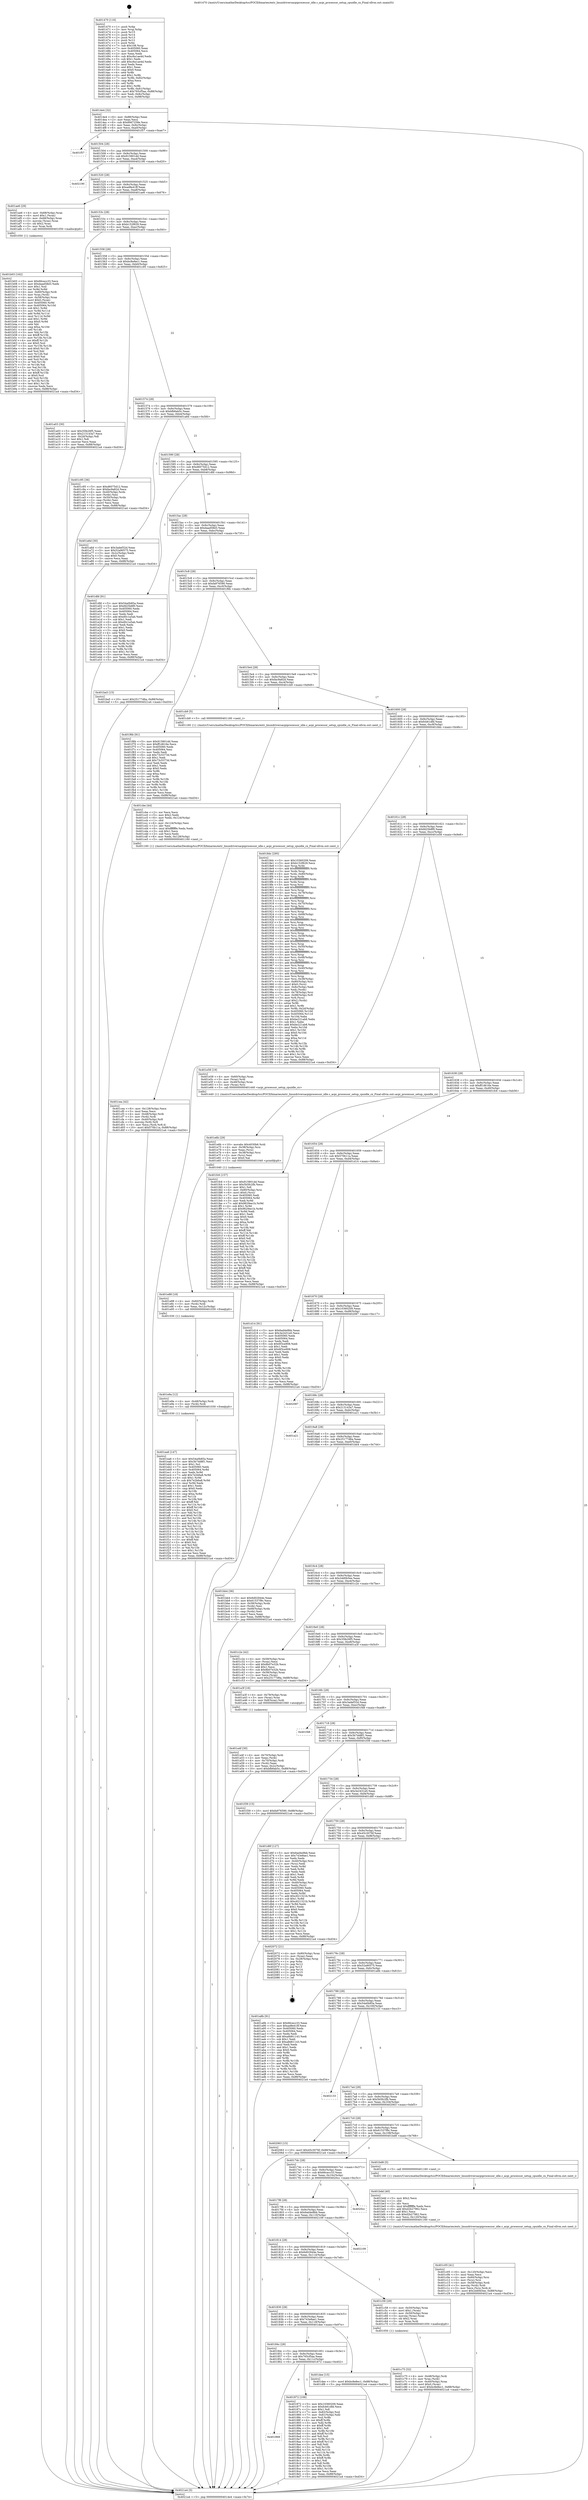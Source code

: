 digraph "0x401470" {
  label = "0x401470 (/mnt/c/Users/mathe/Desktop/tcc/POCII/binaries/extr_linuxdriversacpiprocessor_idle.c_acpi_processor_setup_cpuidle_cx_Final-ollvm.out::main(0))"
  labelloc = "t"
  node[shape=record]

  Entry [label="",width=0.3,height=0.3,shape=circle,fillcolor=black,style=filled]
  "0x4014e4" [label="{
     0x4014e4 [32]\l
     | [instrs]\l
     &nbsp;&nbsp;0x4014e4 \<+6\>: mov -0x88(%rbp),%eax\l
     &nbsp;&nbsp;0x4014ea \<+2\>: mov %eax,%ecx\l
     &nbsp;&nbsp;0x4014ec \<+6\>: sub $0x89d7258e,%ecx\l
     &nbsp;&nbsp;0x4014f2 \<+6\>: mov %eax,-0x9c(%rbp)\l
     &nbsp;&nbsp;0x4014f8 \<+6\>: mov %ecx,-0xa0(%rbp)\l
     &nbsp;&nbsp;0x4014fe \<+6\>: je 0000000000401f57 \<main+0xae7\>\l
  }"]
  "0x401f57" [label="{
     0x401f57\l
  }", style=dashed]
  "0x401504" [label="{
     0x401504 [28]\l
     | [instrs]\l
     &nbsp;&nbsp;0x401504 \<+5\>: jmp 0000000000401509 \<main+0x99\>\l
     &nbsp;&nbsp;0x401509 \<+6\>: mov -0x9c(%rbp),%eax\l
     &nbsp;&nbsp;0x40150f \<+5\>: sub $0x915801dd,%eax\l
     &nbsp;&nbsp;0x401514 \<+6\>: mov %eax,-0xa4(%rbp)\l
     &nbsp;&nbsp;0x40151a \<+6\>: je 0000000000402190 \<main+0xd20\>\l
  }"]
  Exit [label="",width=0.3,height=0.3,shape=circle,fillcolor=black,style=filled,peripheries=2]
  "0x402190" [label="{
     0x402190\l
  }", style=dashed]
  "0x401520" [label="{
     0x401520 [28]\l
     | [instrs]\l
     &nbsp;&nbsp;0x401520 \<+5\>: jmp 0000000000401525 \<main+0xb5\>\l
     &nbsp;&nbsp;0x401525 \<+6\>: mov -0x9c(%rbp),%eax\l
     &nbsp;&nbsp;0x40152b \<+5\>: sub $0xad8e41ff,%eax\l
     &nbsp;&nbsp;0x401530 \<+6\>: mov %eax,-0xa8(%rbp)\l
     &nbsp;&nbsp;0x401536 \<+6\>: je 0000000000401ae6 \<main+0x676\>\l
  }"]
  "0x401ea6" [label="{
     0x401ea6 [147]\l
     | [instrs]\l
     &nbsp;&nbsp;0x401ea6 \<+5\>: mov $0x54a0b85a,%eax\l
     &nbsp;&nbsp;0x401eab \<+5\>: mov $0x3b7dd8f1,%esi\l
     &nbsp;&nbsp;0x401eb0 \<+2\>: mov $0x1,%cl\l
     &nbsp;&nbsp;0x401eb2 \<+7\>: mov 0x405060,%edx\l
     &nbsp;&nbsp;0x401eb9 \<+8\>: mov 0x405064,%r8d\l
     &nbsp;&nbsp;0x401ec1 \<+3\>: mov %edx,%r9d\l
     &nbsp;&nbsp;0x401ec4 \<+7\>: add $0x7e2b6a8,%r9d\l
     &nbsp;&nbsp;0x401ecb \<+4\>: sub $0x1,%r9d\l
     &nbsp;&nbsp;0x401ecf \<+7\>: sub $0x7e2b6a8,%r9d\l
     &nbsp;&nbsp;0x401ed6 \<+4\>: imul %r9d,%edx\l
     &nbsp;&nbsp;0x401eda \<+3\>: and $0x1,%edx\l
     &nbsp;&nbsp;0x401edd \<+3\>: cmp $0x0,%edx\l
     &nbsp;&nbsp;0x401ee0 \<+4\>: sete %r10b\l
     &nbsp;&nbsp;0x401ee4 \<+4\>: cmp $0xa,%r8d\l
     &nbsp;&nbsp;0x401ee8 \<+4\>: setl %r11b\l
     &nbsp;&nbsp;0x401eec \<+3\>: mov %r10b,%bl\l
     &nbsp;&nbsp;0x401eef \<+3\>: xor $0xff,%bl\l
     &nbsp;&nbsp;0x401ef2 \<+3\>: mov %r11b,%r14b\l
     &nbsp;&nbsp;0x401ef5 \<+4\>: xor $0xff,%r14b\l
     &nbsp;&nbsp;0x401ef9 \<+3\>: xor $0x0,%cl\l
     &nbsp;&nbsp;0x401efc \<+3\>: mov %bl,%r15b\l
     &nbsp;&nbsp;0x401eff \<+4\>: and $0x0,%r15b\l
     &nbsp;&nbsp;0x401f03 \<+3\>: and %cl,%r10b\l
     &nbsp;&nbsp;0x401f06 \<+3\>: mov %r14b,%r12b\l
     &nbsp;&nbsp;0x401f09 \<+4\>: and $0x0,%r12b\l
     &nbsp;&nbsp;0x401f0d \<+3\>: and %cl,%r11b\l
     &nbsp;&nbsp;0x401f10 \<+3\>: or %r10b,%r15b\l
     &nbsp;&nbsp;0x401f13 \<+3\>: or %r11b,%r12b\l
     &nbsp;&nbsp;0x401f16 \<+3\>: xor %r12b,%r15b\l
     &nbsp;&nbsp;0x401f19 \<+3\>: or %r14b,%bl\l
     &nbsp;&nbsp;0x401f1c \<+3\>: xor $0xff,%bl\l
     &nbsp;&nbsp;0x401f1f \<+3\>: or $0x0,%cl\l
     &nbsp;&nbsp;0x401f22 \<+2\>: and %cl,%bl\l
     &nbsp;&nbsp;0x401f24 \<+3\>: or %bl,%r15b\l
     &nbsp;&nbsp;0x401f27 \<+4\>: test $0x1,%r15b\l
     &nbsp;&nbsp;0x401f2b \<+3\>: cmovne %esi,%eax\l
     &nbsp;&nbsp;0x401f2e \<+6\>: mov %eax,-0x88(%rbp)\l
     &nbsp;&nbsp;0x401f34 \<+5\>: jmp 00000000004021a4 \<main+0xd34\>\l
  }"]
  "0x401ae6" [label="{
     0x401ae6 [29]\l
     | [instrs]\l
     &nbsp;&nbsp;0x401ae6 \<+4\>: mov -0x68(%rbp),%rax\l
     &nbsp;&nbsp;0x401aea \<+6\>: movl $0x1,(%rax)\l
     &nbsp;&nbsp;0x401af0 \<+4\>: mov -0x68(%rbp),%rax\l
     &nbsp;&nbsp;0x401af4 \<+3\>: movslq (%rax),%rax\l
     &nbsp;&nbsp;0x401af7 \<+4\>: shl $0x2,%rax\l
     &nbsp;&nbsp;0x401afb \<+3\>: mov %rax,%rdi\l
     &nbsp;&nbsp;0x401afe \<+5\>: call 0000000000401050 \<malloc@plt\>\l
     | [calls]\l
     &nbsp;&nbsp;0x401050 \{1\} (unknown)\l
  }"]
  "0x40153c" [label="{
     0x40153c [28]\l
     | [instrs]\l
     &nbsp;&nbsp;0x40153c \<+5\>: jmp 0000000000401541 \<main+0xd1\>\l
     &nbsp;&nbsp;0x401541 \<+6\>: mov -0x9c(%rbp),%eax\l
     &nbsp;&nbsp;0x401547 \<+5\>: sub $0xb152f629,%eax\l
     &nbsp;&nbsp;0x40154c \<+6\>: mov %eax,-0xac(%rbp)\l
     &nbsp;&nbsp;0x401552 \<+6\>: je 0000000000401a03 \<main+0x593\>\l
  }"]
  "0x401e9a" [label="{
     0x401e9a [12]\l
     | [instrs]\l
     &nbsp;&nbsp;0x401e9a \<+4\>: mov -0x48(%rbp),%rdi\l
     &nbsp;&nbsp;0x401e9e \<+3\>: mov (%rdi),%rdi\l
     &nbsp;&nbsp;0x401ea1 \<+5\>: call 0000000000401030 \<free@plt\>\l
     | [calls]\l
     &nbsp;&nbsp;0x401030 \{1\} (unknown)\l
  }"]
  "0x401a03" [label="{
     0x401a03 [30]\l
     | [instrs]\l
     &nbsp;&nbsp;0x401a03 \<+5\>: mov $0x35fe26f5,%eax\l
     &nbsp;&nbsp;0x401a08 \<+5\>: mov $0x213143a7,%ecx\l
     &nbsp;&nbsp;0x401a0d \<+3\>: mov -0x2d(%rbp),%dl\l
     &nbsp;&nbsp;0x401a10 \<+3\>: test $0x1,%dl\l
     &nbsp;&nbsp;0x401a13 \<+3\>: cmovne %ecx,%eax\l
     &nbsp;&nbsp;0x401a16 \<+6\>: mov %eax,-0x88(%rbp)\l
     &nbsp;&nbsp;0x401a1c \<+5\>: jmp 00000000004021a4 \<main+0xd34\>\l
  }"]
  "0x401558" [label="{
     0x401558 [28]\l
     | [instrs]\l
     &nbsp;&nbsp;0x401558 \<+5\>: jmp 000000000040155d \<main+0xed\>\l
     &nbsp;&nbsp;0x40155d \<+6\>: mov -0x9c(%rbp),%eax\l
     &nbsp;&nbsp;0x401563 \<+5\>: sub $0xbc8e8ec1,%eax\l
     &nbsp;&nbsp;0x401568 \<+6\>: mov %eax,-0xb0(%rbp)\l
     &nbsp;&nbsp;0x40156e \<+6\>: je 0000000000401c95 \<main+0x825\>\l
  }"]
  "0x401e88" [label="{
     0x401e88 [18]\l
     | [instrs]\l
     &nbsp;&nbsp;0x401e88 \<+4\>: mov -0x60(%rbp),%rdi\l
     &nbsp;&nbsp;0x401e8c \<+3\>: mov (%rdi),%rdi\l
     &nbsp;&nbsp;0x401e8f \<+6\>: mov %eax,-0x12c(%rbp)\l
     &nbsp;&nbsp;0x401e95 \<+5\>: call 0000000000401030 \<free@plt\>\l
     | [calls]\l
     &nbsp;&nbsp;0x401030 \{1\} (unknown)\l
  }"]
  "0x401c95" [label="{
     0x401c95 [36]\l
     | [instrs]\l
     &nbsp;&nbsp;0x401c95 \<+5\>: mov $0xd6075d12,%eax\l
     &nbsp;&nbsp;0x401c9a \<+5\>: mov $0xfac9a82d,%ecx\l
     &nbsp;&nbsp;0x401c9f \<+4\>: mov -0x40(%rbp),%rdx\l
     &nbsp;&nbsp;0x401ca3 \<+2\>: mov (%rdx),%esi\l
     &nbsp;&nbsp;0x401ca5 \<+4\>: mov -0x50(%rbp),%rdx\l
     &nbsp;&nbsp;0x401ca9 \<+2\>: cmp (%rdx),%esi\l
     &nbsp;&nbsp;0x401cab \<+3\>: cmovl %ecx,%eax\l
     &nbsp;&nbsp;0x401cae \<+6\>: mov %eax,-0x88(%rbp)\l
     &nbsp;&nbsp;0x401cb4 \<+5\>: jmp 00000000004021a4 \<main+0xd34\>\l
  }"]
  "0x401574" [label="{
     0x401574 [28]\l
     | [instrs]\l
     &nbsp;&nbsp;0x401574 \<+5\>: jmp 0000000000401579 \<main+0x109\>\l
     &nbsp;&nbsp;0x401579 \<+6\>: mov -0x9c(%rbp),%eax\l
     &nbsp;&nbsp;0x40157f \<+5\>: sub $0xbfb6ab5c,%eax\l
     &nbsp;&nbsp;0x401584 \<+6\>: mov %eax,-0xb4(%rbp)\l
     &nbsp;&nbsp;0x40158a \<+6\>: je 0000000000401a6d \<main+0x5fd\>\l
  }"]
  "0x401e6b" [label="{
     0x401e6b [29]\l
     | [instrs]\l
     &nbsp;&nbsp;0x401e6b \<+10\>: movabs $0x4030b6,%rdi\l
     &nbsp;&nbsp;0x401e75 \<+4\>: mov -0x38(%rbp),%rsi\l
     &nbsp;&nbsp;0x401e79 \<+2\>: mov %eax,(%rsi)\l
     &nbsp;&nbsp;0x401e7b \<+4\>: mov -0x38(%rbp),%rsi\l
     &nbsp;&nbsp;0x401e7f \<+2\>: mov (%rsi),%esi\l
     &nbsp;&nbsp;0x401e81 \<+2\>: mov $0x0,%al\l
     &nbsp;&nbsp;0x401e83 \<+5\>: call 0000000000401040 \<printf@plt\>\l
     | [calls]\l
     &nbsp;&nbsp;0x401040 \{1\} (unknown)\l
  }"]
  "0x401a6d" [label="{
     0x401a6d [30]\l
     | [instrs]\l
     &nbsp;&nbsp;0x401a6d \<+5\>: mov $0x3adef32d,%eax\l
     &nbsp;&nbsp;0x401a72 \<+5\>: mov $0x52a90575,%ecx\l
     &nbsp;&nbsp;0x401a77 \<+3\>: mov -0x2c(%rbp),%edx\l
     &nbsp;&nbsp;0x401a7a \<+3\>: cmp $0x0,%edx\l
     &nbsp;&nbsp;0x401a7d \<+3\>: cmove %ecx,%eax\l
     &nbsp;&nbsp;0x401a80 \<+6\>: mov %eax,-0x88(%rbp)\l
     &nbsp;&nbsp;0x401a86 \<+5\>: jmp 00000000004021a4 \<main+0xd34\>\l
  }"]
  "0x401590" [label="{
     0x401590 [28]\l
     | [instrs]\l
     &nbsp;&nbsp;0x401590 \<+5\>: jmp 0000000000401595 \<main+0x125\>\l
     &nbsp;&nbsp;0x401595 \<+6\>: mov -0x9c(%rbp),%eax\l
     &nbsp;&nbsp;0x40159b \<+5\>: sub $0xd6075d12,%eax\l
     &nbsp;&nbsp;0x4015a0 \<+6\>: mov %eax,-0xb8(%rbp)\l
     &nbsp;&nbsp;0x4015a6 \<+6\>: je 0000000000401dfd \<main+0x98d\>\l
  }"]
  "0x401cea" [label="{
     0x401cea [42]\l
     | [instrs]\l
     &nbsp;&nbsp;0x401cea \<+6\>: mov -0x128(%rbp),%ecx\l
     &nbsp;&nbsp;0x401cf0 \<+3\>: imul %eax,%ecx\l
     &nbsp;&nbsp;0x401cf3 \<+4\>: mov -0x48(%rbp),%rdi\l
     &nbsp;&nbsp;0x401cf7 \<+3\>: mov (%rdi),%rdi\l
     &nbsp;&nbsp;0x401cfa \<+4\>: mov -0x40(%rbp),%r8\l
     &nbsp;&nbsp;0x401cfe \<+3\>: movslq (%r8),%r8\l
     &nbsp;&nbsp;0x401d01 \<+4\>: mov %ecx,(%rdi,%r8,4)\l
     &nbsp;&nbsp;0x401d05 \<+10\>: movl $0x570b11a,-0x88(%rbp)\l
     &nbsp;&nbsp;0x401d0f \<+5\>: jmp 00000000004021a4 \<main+0xd34\>\l
  }"]
  "0x401dfd" [label="{
     0x401dfd [91]\l
     | [instrs]\l
     &nbsp;&nbsp;0x401dfd \<+5\>: mov $0x54a0b85a,%eax\l
     &nbsp;&nbsp;0x401e02 \<+5\>: mov $0xfd25b8f0,%ecx\l
     &nbsp;&nbsp;0x401e07 \<+7\>: mov 0x405060,%edx\l
     &nbsp;&nbsp;0x401e0e \<+7\>: mov 0x405064,%esi\l
     &nbsp;&nbsp;0x401e15 \<+2\>: mov %edx,%edi\l
     &nbsp;&nbsp;0x401e17 \<+6\>: add $0xd0c1a5ab,%edi\l
     &nbsp;&nbsp;0x401e1d \<+3\>: sub $0x1,%edi\l
     &nbsp;&nbsp;0x401e20 \<+6\>: sub $0xd0c1a5ab,%edi\l
     &nbsp;&nbsp;0x401e26 \<+3\>: imul %edi,%edx\l
     &nbsp;&nbsp;0x401e29 \<+3\>: and $0x1,%edx\l
     &nbsp;&nbsp;0x401e2c \<+3\>: cmp $0x0,%edx\l
     &nbsp;&nbsp;0x401e2f \<+4\>: sete %r8b\l
     &nbsp;&nbsp;0x401e33 \<+3\>: cmp $0xa,%esi\l
     &nbsp;&nbsp;0x401e36 \<+4\>: setl %r9b\l
     &nbsp;&nbsp;0x401e3a \<+3\>: mov %r8b,%r10b\l
     &nbsp;&nbsp;0x401e3d \<+3\>: and %r9b,%r10b\l
     &nbsp;&nbsp;0x401e40 \<+3\>: xor %r9b,%r8b\l
     &nbsp;&nbsp;0x401e43 \<+3\>: or %r8b,%r10b\l
     &nbsp;&nbsp;0x401e46 \<+4\>: test $0x1,%r10b\l
     &nbsp;&nbsp;0x401e4a \<+3\>: cmovne %ecx,%eax\l
     &nbsp;&nbsp;0x401e4d \<+6\>: mov %eax,-0x88(%rbp)\l
     &nbsp;&nbsp;0x401e53 \<+5\>: jmp 00000000004021a4 \<main+0xd34\>\l
  }"]
  "0x4015ac" [label="{
     0x4015ac [28]\l
     | [instrs]\l
     &nbsp;&nbsp;0x4015ac \<+5\>: jmp 00000000004015b1 \<main+0x141\>\l
     &nbsp;&nbsp;0x4015b1 \<+6\>: mov -0x9c(%rbp),%eax\l
     &nbsp;&nbsp;0x4015b7 \<+5\>: sub $0xdaad58d3,%eax\l
     &nbsp;&nbsp;0x4015bc \<+6\>: mov %eax,-0xbc(%rbp)\l
     &nbsp;&nbsp;0x4015c2 \<+6\>: je 0000000000401ba5 \<main+0x735\>\l
  }"]
  "0x401cbe" [label="{
     0x401cbe [44]\l
     | [instrs]\l
     &nbsp;&nbsp;0x401cbe \<+2\>: xor %ecx,%ecx\l
     &nbsp;&nbsp;0x401cc0 \<+5\>: mov $0x2,%edx\l
     &nbsp;&nbsp;0x401cc5 \<+6\>: mov %edx,-0x124(%rbp)\l
     &nbsp;&nbsp;0x401ccb \<+1\>: cltd\l
     &nbsp;&nbsp;0x401ccc \<+6\>: mov -0x124(%rbp),%esi\l
     &nbsp;&nbsp;0x401cd2 \<+2\>: idiv %esi\l
     &nbsp;&nbsp;0x401cd4 \<+6\>: imul $0xfffffffe,%edx,%edx\l
     &nbsp;&nbsp;0x401cda \<+3\>: sub $0x1,%ecx\l
     &nbsp;&nbsp;0x401cdd \<+2\>: sub %ecx,%edx\l
     &nbsp;&nbsp;0x401cdf \<+6\>: mov %edx,-0x128(%rbp)\l
     &nbsp;&nbsp;0x401ce5 \<+5\>: call 0000000000401160 \<next_i\>\l
     | [calls]\l
     &nbsp;&nbsp;0x401160 \{1\} (/mnt/c/Users/mathe/Desktop/tcc/POCII/binaries/extr_linuxdriversacpiprocessor_idle.c_acpi_processor_setup_cpuidle_cx_Final-ollvm.out::next_i)\l
  }"]
  "0x401ba5" [label="{
     0x401ba5 [15]\l
     | [instrs]\l
     &nbsp;&nbsp;0x401ba5 \<+10\>: movl $0x25177d6a,-0x88(%rbp)\l
     &nbsp;&nbsp;0x401baf \<+5\>: jmp 00000000004021a4 \<main+0xd34\>\l
  }"]
  "0x4015c8" [label="{
     0x4015c8 [28]\l
     | [instrs]\l
     &nbsp;&nbsp;0x4015c8 \<+5\>: jmp 00000000004015cd \<main+0x15d\>\l
     &nbsp;&nbsp;0x4015cd \<+6\>: mov -0x9c(%rbp),%eax\l
     &nbsp;&nbsp;0x4015d3 \<+5\>: sub $0xfa976590,%eax\l
     &nbsp;&nbsp;0x4015d8 \<+6\>: mov %eax,-0xc0(%rbp)\l
     &nbsp;&nbsp;0x4015de \<+6\>: je 0000000000401f6b \<main+0xafb\>\l
  }"]
  "0x401c75" [label="{
     0x401c75 [32]\l
     | [instrs]\l
     &nbsp;&nbsp;0x401c75 \<+4\>: mov -0x48(%rbp),%rdi\l
     &nbsp;&nbsp;0x401c79 \<+3\>: mov %rax,(%rdi)\l
     &nbsp;&nbsp;0x401c7c \<+4\>: mov -0x40(%rbp),%rax\l
     &nbsp;&nbsp;0x401c80 \<+6\>: movl $0x0,(%rax)\l
     &nbsp;&nbsp;0x401c86 \<+10\>: movl $0xbc8e8ec1,-0x88(%rbp)\l
     &nbsp;&nbsp;0x401c90 \<+5\>: jmp 00000000004021a4 \<main+0xd34\>\l
  }"]
  "0x401f6b" [label="{
     0x401f6b [91]\l
     | [instrs]\l
     &nbsp;&nbsp;0x401f6b \<+5\>: mov $0x915801dd,%eax\l
     &nbsp;&nbsp;0x401f70 \<+5\>: mov $0xff1d616e,%ecx\l
     &nbsp;&nbsp;0x401f75 \<+7\>: mov 0x405060,%edx\l
     &nbsp;&nbsp;0x401f7c \<+7\>: mov 0x405064,%esi\l
     &nbsp;&nbsp;0x401f83 \<+2\>: mov %edx,%edi\l
     &nbsp;&nbsp;0x401f85 \<+6\>: sub $0x73c5373d,%edi\l
     &nbsp;&nbsp;0x401f8b \<+3\>: sub $0x1,%edi\l
     &nbsp;&nbsp;0x401f8e \<+6\>: add $0x73c5373d,%edi\l
     &nbsp;&nbsp;0x401f94 \<+3\>: imul %edi,%edx\l
     &nbsp;&nbsp;0x401f97 \<+3\>: and $0x1,%edx\l
     &nbsp;&nbsp;0x401f9a \<+3\>: cmp $0x0,%edx\l
     &nbsp;&nbsp;0x401f9d \<+4\>: sete %r8b\l
     &nbsp;&nbsp;0x401fa1 \<+3\>: cmp $0xa,%esi\l
     &nbsp;&nbsp;0x401fa4 \<+4\>: setl %r9b\l
     &nbsp;&nbsp;0x401fa8 \<+3\>: mov %r8b,%r10b\l
     &nbsp;&nbsp;0x401fab \<+3\>: and %r9b,%r10b\l
     &nbsp;&nbsp;0x401fae \<+3\>: xor %r9b,%r8b\l
     &nbsp;&nbsp;0x401fb1 \<+3\>: or %r8b,%r10b\l
     &nbsp;&nbsp;0x401fb4 \<+4\>: test $0x1,%r10b\l
     &nbsp;&nbsp;0x401fb8 \<+3\>: cmovne %ecx,%eax\l
     &nbsp;&nbsp;0x401fbb \<+6\>: mov %eax,-0x88(%rbp)\l
     &nbsp;&nbsp;0x401fc1 \<+5\>: jmp 00000000004021a4 \<main+0xd34\>\l
  }"]
  "0x4015e4" [label="{
     0x4015e4 [28]\l
     | [instrs]\l
     &nbsp;&nbsp;0x4015e4 \<+5\>: jmp 00000000004015e9 \<main+0x179\>\l
     &nbsp;&nbsp;0x4015e9 \<+6\>: mov -0x9c(%rbp),%eax\l
     &nbsp;&nbsp;0x4015ef \<+5\>: sub $0xfac9a82d,%eax\l
     &nbsp;&nbsp;0x4015f4 \<+6\>: mov %eax,-0xc4(%rbp)\l
     &nbsp;&nbsp;0x4015fa \<+6\>: je 0000000000401cb9 \<main+0x849\>\l
  }"]
  "0x401c05" [label="{
     0x401c05 [41]\l
     | [instrs]\l
     &nbsp;&nbsp;0x401c05 \<+6\>: mov -0x120(%rbp),%ecx\l
     &nbsp;&nbsp;0x401c0b \<+3\>: imul %eax,%ecx\l
     &nbsp;&nbsp;0x401c0e \<+4\>: mov -0x60(%rbp),%rsi\l
     &nbsp;&nbsp;0x401c12 \<+3\>: mov (%rsi),%rsi\l
     &nbsp;&nbsp;0x401c15 \<+4\>: mov -0x58(%rbp),%rdi\l
     &nbsp;&nbsp;0x401c19 \<+3\>: movslq (%rdi),%rdi\l
     &nbsp;&nbsp;0x401c1c \<+3\>: mov %ecx,(%rsi,%rdi,4)\l
     &nbsp;&nbsp;0x401c1f \<+10\>: movl $0x2dd0b5ee,-0x88(%rbp)\l
     &nbsp;&nbsp;0x401c29 \<+5\>: jmp 00000000004021a4 \<main+0xd34\>\l
  }"]
  "0x401cb9" [label="{
     0x401cb9 [5]\l
     | [instrs]\l
     &nbsp;&nbsp;0x401cb9 \<+5\>: call 0000000000401160 \<next_i\>\l
     | [calls]\l
     &nbsp;&nbsp;0x401160 \{1\} (/mnt/c/Users/mathe/Desktop/tcc/POCII/binaries/extr_linuxdriversacpiprocessor_idle.c_acpi_processor_setup_cpuidle_cx_Final-ollvm.out::next_i)\l
  }"]
  "0x401600" [label="{
     0x401600 [28]\l
     | [instrs]\l
     &nbsp;&nbsp;0x401600 \<+5\>: jmp 0000000000401605 \<main+0x195\>\l
     &nbsp;&nbsp;0x401605 \<+6\>: mov -0x9c(%rbp),%eax\l
     &nbsp;&nbsp;0x40160b \<+5\>: sub $0xfcb61dfd,%eax\l
     &nbsp;&nbsp;0x401610 \<+6\>: mov %eax,-0xc8(%rbp)\l
     &nbsp;&nbsp;0x401616 \<+6\>: je 00000000004018dc \<main+0x46c\>\l
  }"]
  "0x401bdd" [label="{
     0x401bdd [40]\l
     | [instrs]\l
     &nbsp;&nbsp;0x401bdd \<+5\>: mov $0x2,%ecx\l
     &nbsp;&nbsp;0x401be2 \<+1\>: cltd\l
     &nbsp;&nbsp;0x401be3 \<+2\>: idiv %ecx\l
     &nbsp;&nbsp;0x401be5 \<+6\>: imul $0xfffffffe,%edx,%ecx\l
     &nbsp;&nbsp;0x401beb \<+6\>: add $0xd2b27962,%ecx\l
     &nbsp;&nbsp;0x401bf1 \<+3\>: add $0x1,%ecx\l
     &nbsp;&nbsp;0x401bf4 \<+6\>: sub $0xd2b27962,%ecx\l
     &nbsp;&nbsp;0x401bfa \<+6\>: mov %ecx,-0x120(%rbp)\l
     &nbsp;&nbsp;0x401c00 \<+5\>: call 0000000000401160 \<next_i\>\l
     | [calls]\l
     &nbsp;&nbsp;0x401160 \{1\} (/mnt/c/Users/mathe/Desktop/tcc/POCII/binaries/extr_linuxdriversacpiprocessor_idle.c_acpi_processor_setup_cpuidle_cx_Final-ollvm.out::next_i)\l
  }"]
  "0x4018dc" [label="{
     0x4018dc [295]\l
     | [instrs]\l
     &nbsp;&nbsp;0x4018dc \<+5\>: mov $0x10360209,%eax\l
     &nbsp;&nbsp;0x4018e1 \<+5\>: mov $0xb152f629,%ecx\l
     &nbsp;&nbsp;0x4018e6 \<+3\>: mov %rsp,%rdx\l
     &nbsp;&nbsp;0x4018e9 \<+4\>: add $0xfffffffffffffff0,%rdx\l
     &nbsp;&nbsp;0x4018ed \<+3\>: mov %rdx,%rsp\l
     &nbsp;&nbsp;0x4018f0 \<+4\>: mov %rdx,-0x80(%rbp)\l
     &nbsp;&nbsp;0x4018f4 \<+3\>: mov %rsp,%rdx\l
     &nbsp;&nbsp;0x4018f7 \<+4\>: add $0xfffffffffffffff0,%rdx\l
     &nbsp;&nbsp;0x4018fb \<+3\>: mov %rdx,%rsp\l
     &nbsp;&nbsp;0x4018fe \<+3\>: mov %rsp,%rsi\l
     &nbsp;&nbsp;0x401901 \<+4\>: add $0xfffffffffffffff0,%rsi\l
     &nbsp;&nbsp;0x401905 \<+3\>: mov %rsi,%rsp\l
     &nbsp;&nbsp;0x401908 \<+4\>: mov %rsi,-0x78(%rbp)\l
     &nbsp;&nbsp;0x40190c \<+3\>: mov %rsp,%rsi\l
     &nbsp;&nbsp;0x40190f \<+4\>: add $0xfffffffffffffff0,%rsi\l
     &nbsp;&nbsp;0x401913 \<+3\>: mov %rsi,%rsp\l
     &nbsp;&nbsp;0x401916 \<+4\>: mov %rsi,-0x70(%rbp)\l
     &nbsp;&nbsp;0x40191a \<+3\>: mov %rsp,%rsi\l
     &nbsp;&nbsp;0x40191d \<+4\>: add $0xfffffffffffffff0,%rsi\l
     &nbsp;&nbsp;0x401921 \<+3\>: mov %rsi,%rsp\l
     &nbsp;&nbsp;0x401924 \<+4\>: mov %rsi,-0x68(%rbp)\l
     &nbsp;&nbsp;0x401928 \<+3\>: mov %rsp,%rsi\l
     &nbsp;&nbsp;0x40192b \<+4\>: add $0xfffffffffffffff0,%rsi\l
     &nbsp;&nbsp;0x40192f \<+3\>: mov %rsi,%rsp\l
     &nbsp;&nbsp;0x401932 \<+4\>: mov %rsi,-0x60(%rbp)\l
     &nbsp;&nbsp;0x401936 \<+3\>: mov %rsp,%rsi\l
     &nbsp;&nbsp;0x401939 \<+4\>: add $0xfffffffffffffff0,%rsi\l
     &nbsp;&nbsp;0x40193d \<+3\>: mov %rsi,%rsp\l
     &nbsp;&nbsp;0x401940 \<+4\>: mov %rsi,-0x58(%rbp)\l
     &nbsp;&nbsp;0x401944 \<+3\>: mov %rsp,%rsi\l
     &nbsp;&nbsp;0x401947 \<+4\>: add $0xfffffffffffffff0,%rsi\l
     &nbsp;&nbsp;0x40194b \<+3\>: mov %rsi,%rsp\l
     &nbsp;&nbsp;0x40194e \<+4\>: mov %rsi,-0x50(%rbp)\l
     &nbsp;&nbsp;0x401952 \<+3\>: mov %rsp,%rsi\l
     &nbsp;&nbsp;0x401955 \<+4\>: add $0xfffffffffffffff0,%rsi\l
     &nbsp;&nbsp;0x401959 \<+3\>: mov %rsi,%rsp\l
     &nbsp;&nbsp;0x40195c \<+4\>: mov %rsi,-0x48(%rbp)\l
     &nbsp;&nbsp;0x401960 \<+3\>: mov %rsp,%rsi\l
     &nbsp;&nbsp;0x401963 \<+4\>: add $0xfffffffffffffff0,%rsi\l
     &nbsp;&nbsp;0x401967 \<+3\>: mov %rsi,%rsp\l
     &nbsp;&nbsp;0x40196a \<+4\>: mov %rsi,-0x40(%rbp)\l
     &nbsp;&nbsp;0x40196e \<+3\>: mov %rsp,%rsi\l
     &nbsp;&nbsp;0x401971 \<+4\>: add $0xfffffffffffffff0,%rsi\l
     &nbsp;&nbsp;0x401975 \<+3\>: mov %rsi,%rsp\l
     &nbsp;&nbsp;0x401978 \<+4\>: mov %rsi,-0x38(%rbp)\l
     &nbsp;&nbsp;0x40197c \<+4\>: mov -0x80(%rbp),%rsi\l
     &nbsp;&nbsp;0x401980 \<+6\>: movl $0x0,(%rsi)\l
     &nbsp;&nbsp;0x401986 \<+6\>: mov -0x8c(%rbp),%edi\l
     &nbsp;&nbsp;0x40198c \<+2\>: mov %edi,(%rdx)\l
     &nbsp;&nbsp;0x40198e \<+4\>: mov -0x78(%rbp),%rsi\l
     &nbsp;&nbsp;0x401992 \<+7\>: mov -0x98(%rbp),%r8\l
     &nbsp;&nbsp;0x401999 \<+3\>: mov %r8,(%rsi)\l
     &nbsp;&nbsp;0x40199c \<+3\>: cmpl $0x2,(%rdx)\l
     &nbsp;&nbsp;0x40199f \<+4\>: setne %r9b\l
     &nbsp;&nbsp;0x4019a3 \<+4\>: and $0x1,%r9b\l
     &nbsp;&nbsp;0x4019a7 \<+4\>: mov %r9b,-0x2d(%rbp)\l
     &nbsp;&nbsp;0x4019ab \<+8\>: mov 0x405060,%r10d\l
     &nbsp;&nbsp;0x4019b3 \<+8\>: mov 0x405064,%r11d\l
     &nbsp;&nbsp;0x4019bb \<+3\>: mov %r10d,%ebx\l
     &nbsp;&nbsp;0x4019be \<+6\>: sub $0xbe221ab8,%ebx\l
     &nbsp;&nbsp;0x4019c4 \<+3\>: sub $0x1,%ebx\l
     &nbsp;&nbsp;0x4019c7 \<+6\>: add $0xbe221ab8,%ebx\l
     &nbsp;&nbsp;0x4019cd \<+4\>: imul %ebx,%r10d\l
     &nbsp;&nbsp;0x4019d1 \<+4\>: and $0x1,%r10d\l
     &nbsp;&nbsp;0x4019d5 \<+4\>: cmp $0x0,%r10d\l
     &nbsp;&nbsp;0x4019d9 \<+4\>: sete %r9b\l
     &nbsp;&nbsp;0x4019dd \<+4\>: cmp $0xa,%r11d\l
     &nbsp;&nbsp;0x4019e1 \<+4\>: setl %r14b\l
     &nbsp;&nbsp;0x4019e5 \<+3\>: mov %r9b,%r15b\l
     &nbsp;&nbsp;0x4019e8 \<+3\>: and %r14b,%r15b\l
     &nbsp;&nbsp;0x4019eb \<+3\>: xor %r14b,%r9b\l
     &nbsp;&nbsp;0x4019ee \<+3\>: or %r9b,%r15b\l
     &nbsp;&nbsp;0x4019f1 \<+4\>: test $0x1,%r15b\l
     &nbsp;&nbsp;0x4019f5 \<+3\>: cmovne %ecx,%eax\l
     &nbsp;&nbsp;0x4019f8 \<+6\>: mov %eax,-0x88(%rbp)\l
     &nbsp;&nbsp;0x4019fe \<+5\>: jmp 00000000004021a4 \<main+0xd34\>\l
  }"]
  "0x40161c" [label="{
     0x40161c [28]\l
     | [instrs]\l
     &nbsp;&nbsp;0x40161c \<+5\>: jmp 0000000000401621 \<main+0x1b1\>\l
     &nbsp;&nbsp;0x401621 \<+6\>: mov -0x9c(%rbp),%eax\l
     &nbsp;&nbsp;0x401627 \<+5\>: sub $0xfd25b8f0,%eax\l
     &nbsp;&nbsp;0x40162c \<+6\>: mov %eax,-0xcc(%rbp)\l
     &nbsp;&nbsp;0x401632 \<+6\>: je 0000000000401e58 \<main+0x9e8\>\l
  }"]
  "0x401b03" [label="{
     0x401b03 [162]\l
     | [instrs]\l
     &nbsp;&nbsp;0x401b03 \<+5\>: mov $0x66cecc33,%ecx\l
     &nbsp;&nbsp;0x401b08 \<+5\>: mov $0xdaad58d3,%edx\l
     &nbsp;&nbsp;0x401b0d \<+3\>: mov $0x1,%sil\l
     &nbsp;&nbsp;0x401b10 \<+3\>: xor %r8d,%r8d\l
     &nbsp;&nbsp;0x401b13 \<+4\>: mov -0x60(%rbp),%rdi\l
     &nbsp;&nbsp;0x401b17 \<+3\>: mov %rax,(%rdi)\l
     &nbsp;&nbsp;0x401b1a \<+4\>: mov -0x58(%rbp),%rax\l
     &nbsp;&nbsp;0x401b1e \<+6\>: movl $0x0,(%rax)\l
     &nbsp;&nbsp;0x401b24 \<+8\>: mov 0x405060,%r9d\l
     &nbsp;&nbsp;0x401b2c \<+8\>: mov 0x405064,%r10d\l
     &nbsp;&nbsp;0x401b34 \<+4\>: sub $0x1,%r8d\l
     &nbsp;&nbsp;0x401b38 \<+3\>: mov %r9d,%r11d\l
     &nbsp;&nbsp;0x401b3b \<+3\>: add %r8d,%r11d\l
     &nbsp;&nbsp;0x401b3e \<+4\>: imul %r11d,%r9d\l
     &nbsp;&nbsp;0x401b42 \<+4\>: and $0x1,%r9d\l
     &nbsp;&nbsp;0x401b46 \<+4\>: cmp $0x0,%r9d\l
     &nbsp;&nbsp;0x401b4a \<+3\>: sete %bl\l
     &nbsp;&nbsp;0x401b4d \<+4\>: cmp $0xa,%r10d\l
     &nbsp;&nbsp;0x401b51 \<+4\>: setl %r14b\l
     &nbsp;&nbsp;0x401b55 \<+3\>: mov %bl,%r15b\l
     &nbsp;&nbsp;0x401b58 \<+4\>: xor $0xff,%r15b\l
     &nbsp;&nbsp;0x401b5c \<+3\>: mov %r14b,%r12b\l
     &nbsp;&nbsp;0x401b5f \<+4\>: xor $0xff,%r12b\l
     &nbsp;&nbsp;0x401b63 \<+4\>: xor $0x0,%sil\l
     &nbsp;&nbsp;0x401b67 \<+3\>: mov %r15b,%r13b\l
     &nbsp;&nbsp;0x401b6a \<+4\>: and $0x0,%r13b\l
     &nbsp;&nbsp;0x401b6e \<+3\>: and %sil,%bl\l
     &nbsp;&nbsp;0x401b71 \<+3\>: mov %r12b,%al\l
     &nbsp;&nbsp;0x401b74 \<+2\>: and $0x0,%al\l
     &nbsp;&nbsp;0x401b76 \<+3\>: and %sil,%r14b\l
     &nbsp;&nbsp;0x401b79 \<+3\>: or %bl,%r13b\l
     &nbsp;&nbsp;0x401b7c \<+3\>: or %r14b,%al\l
     &nbsp;&nbsp;0x401b7f \<+3\>: xor %al,%r13b\l
     &nbsp;&nbsp;0x401b82 \<+3\>: or %r12b,%r15b\l
     &nbsp;&nbsp;0x401b85 \<+4\>: xor $0xff,%r15b\l
     &nbsp;&nbsp;0x401b89 \<+4\>: or $0x0,%sil\l
     &nbsp;&nbsp;0x401b8d \<+3\>: and %sil,%r15b\l
     &nbsp;&nbsp;0x401b90 \<+3\>: or %r15b,%r13b\l
     &nbsp;&nbsp;0x401b93 \<+4\>: test $0x1,%r13b\l
     &nbsp;&nbsp;0x401b97 \<+3\>: cmovne %edx,%ecx\l
     &nbsp;&nbsp;0x401b9a \<+6\>: mov %ecx,-0x88(%rbp)\l
     &nbsp;&nbsp;0x401ba0 \<+5\>: jmp 00000000004021a4 \<main+0xd34\>\l
  }"]
  "0x401e58" [label="{
     0x401e58 [19]\l
     | [instrs]\l
     &nbsp;&nbsp;0x401e58 \<+4\>: mov -0x60(%rbp),%rax\l
     &nbsp;&nbsp;0x401e5c \<+3\>: mov (%rax),%rdi\l
     &nbsp;&nbsp;0x401e5f \<+4\>: mov -0x48(%rbp),%rax\l
     &nbsp;&nbsp;0x401e63 \<+3\>: mov (%rax),%rsi\l
     &nbsp;&nbsp;0x401e66 \<+5\>: call 0000000000401440 \<acpi_processor_setup_cpuidle_cx\>\l
     | [calls]\l
     &nbsp;&nbsp;0x401440 \{1\} (/mnt/c/Users/mathe/Desktop/tcc/POCII/binaries/extr_linuxdriversacpiprocessor_idle.c_acpi_processor_setup_cpuidle_cx_Final-ollvm.out::acpi_processor_setup_cpuidle_cx)\l
  }"]
  "0x401638" [label="{
     0x401638 [28]\l
     | [instrs]\l
     &nbsp;&nbsp;0x401638 \<+5\>: jmp 000000000040163d \<main+0x1cd\>\l
     &nbsp;&nbsp;0x40163d \<+6\>: mov -0x9c(%rbp),%eax\l
     &nbsp;&nbsp;0x401643 \<+5\>: sub $0xff1d616e,%eax\l
     &nbsp;&nbsp;0x401648 \<+6\>: mov %eax,-0xd0(%rbp)\l
     &nbsp;&nbsp;0x40164e \<+6\>: je 0000000000401fc6 \<main+0xb56\>\l
  }"]
  "0x401a4f" [label="{
     0x401a4f [30]\l
     | [instrs]\l
     &nbsp;&nbsp;0x401a4f \<+4\>: mov -0x70(%rbp),%rdi\l
     &nbsp;&nbsp;0x401a53 \<+2\>: mov %eax,(%rdi)\l
     &nbsp;&nbsp;0x401a55 \<+4\>: mov -0x70(%rbp),%rdi\l
     &nbsp;&nbsp;0x401a59 \<+2\>: mov (%rdi),%eax\l
     &nbsp;&nbsp;0x401a5b \<+3\>: mov %eax,-0x2c(%rbp)\l
     &nbsp;&nbsp;0x401a5e \<+10\>: movl $0xbfb6ab5c,-0x88(%rbp)\l
     &nbsp;&nbsp;0x401a68 \<+5\>: jmp 00000000004021a4 \<main+0xd34\>\l
  }"]
  "0x401fc6" [label="{
     0x401fc6 [157]\l
     | [instrs]\l
     &nbsp;&nbsp;0x401fc6 \<+5\>: mov $0x915801dd,%eax\l
     &nbsp;&nbsp;0x401fcb \<+5\>: mov $0x5b5fc2fb,%ecx\l
     &nbsp;&nbsp;0x401fd0 \<+2\>: mov $0x1,%dl\l
     &nbsp;&nbsp;0x401fd2 \<+4\>: mov -0x80(%rbp),%rsi\l
     &nbsp;&nbsp;0x401fd6 \<+6\>: movl $0x0,(%rsi)\l
     &nbsp;&nbsp;0x401fdc \<+7\>: mov 0x405060,%edi\l
     &nbsp;&nbsp;0x401fe3 \<+8\>: mov 0x405064,%r8d\l
     &nbsp;&nbsp;0x401feb \<+3\>: mov %edi,%r9d\l
     &nbsp;&nbsp;0x401fee \<+7\>: add $0x9629ee1b,%r9d\l
     &nbsp;&nbsp;0x401ff5 \<+4\>: sub $0x1,%r9d\l
     &nbsp;&nbsp;0x401ff9 \<+7\>: sub $0x9629ee1b,%r9d\l
     &nbsp;&nbsp;0x402000 \<+4\>: imul %r9d,%edi\l
     &nbsp;&nbsp;0x402004 \<+3\>: and $0x1,%edi\l
     &nbsp;&nbsp;0x402007 \<+3\>: cmp $0x0,%edi\l
     &nbsp;&nbsp;0x40200a \<+4\>: sete %r10b\l
     &nbsp;&nbsp;0x40200e \<+4\>: cmp $0xa,%r8d\l
     &nbsp;&nbsp;0x402012 \<+4\>: setl %r11b\l
     &nbsp;&nbsp;0x402016 \<+3\>: mov %r10b,%bl\l
     &nbsp;&nbsp;0x402019 \<+3\>: xor $0xff,%bl\l
     &nbsp;&nbsp;0x40201c \<+3\>: mov %r11b,%r14b\l
     &nbsp;&nbsp;0x40201f \<+4\>: xor $0xff,%r14b\l
     &nbsp;&nbsp;0x402023 \<+3\>: xor $0x0,%dl\l
     &nbsp;&nbsp;0x402026 \<+3\>: mov %bl,%r15b\l
     &nbsp;&nbsp;0x402029 \<+4\>: and $0x0,%r15b\l
     &nbsp;&nbsp;0x40202d \<+3\>: and %dl,%r10b\l
     &nbsp;&nbsp;0x402030 \<+3\>: mov %r14b,%r12b\l
     &nbsp;&nbsp;0x402033 \<+4\>: and $0x0,%r12b\l
     &nbsp;&nbsp;0x402037 \<+3\>: and %dl,%r11b\l
     &nbsp;&nbsp;0x40203a \<+3\>: or %r10b,%r15b\l
     &nbsp;&nbsp;0x40203d \<+3\>: or %r11b,%r12b\l
     &nbsp;&nbsp;0x402040 \<+3\>: xor %r12b,%r15b\l
     &nbsp;&nbsp;0x402043 \<+3\>: or %r14b,%bl\l
     &nbsp;&nbsp;0x402046 \<+3\>: xor $0xff,%bl\l
     &nbsp;&nbsp;0x402049 \<+3\>: or $0x0,%dl\l
     &nbsp;&nbsp;0x40204c \<+2\>: and %dl,%bl\l
     &nbsp;&nbsp;0x40204e \<+3\>: or %bl,%r15b\l
     &nbsp;&nbsp;0x402051 \<+4\>: test $0x1,%r15b\l
     &nbsp;&nbsp;0x402055 \<+3\>: cmovne %ecx,%eax\l
     &nbsp;&nbsp;0x402058 \<+6\>: mov %eax,-0x88(%rbp)\l
     &nbsp;&nbsp;0x40205e \<+5\>: jmp 00000000004021a4 \<main+0xd34\>\l
  }"]
  "0x401654" [label="{
     0x401654 [28]\l
     | [instrs]\l
     &nbsp;&nbsp;0x401654 \<+5\>: jmp 0000000000401659 \<main+0x1e9\>\l
     &nbsp;&nbsp;0x401659 \<+6\>: mov -0x9c(%rbp),%eax\l
     &nbsp;&nbsp;0x40165f \<+5\>: sub $0x570b11a,%eax\l
     &nbsp;&nbsp;0x401664 \<+6\>: mov %eax,-0xd4(%rbp)\l
     &nbsp;&nbsp;0x40166a \<+6\>: je 0000000000401d14 \<main+0x8a4\>\l
  }"]
  "0x401470" [label="{
     0x401470 [116]\l
     | [instrs]\l
     &nbsp;&nbsp;0x401470 \<+1\>: push %rbp\l
     &nbsp;&nbsp;0x401471 \<+3\>: mov %rsp,%rbp\l
     &nbsp;&nbsp;0x401474 \<+2\>: push %r15\l
     &nbsp;&nbsp;0x401476 \<+2\>: push %r14\l
     &nbsp;&nbsp;0x401478 \<+2\>: push %r13\l
     &nbsp;&nbsp;0x40147a \<+2\>: push %r12\l
     &nbsp;&nbsp;0x40147c \<+1\>: push %rbx\l
     &nbsp;&nbsp;0x40147d \<+7\>: sub $0x108,%rsp\l
     &nbsp;&nbsp;0x401484 \<+7\>: mov 0x405060,%eax\l
     &nbsp;&nbsp;0x40148b \<+7\>: mov 0x405064,%ecx\l
     &nbsp;&nbsp;0x401492 \<+2\>: mov %eax,%edx\l
     &nbsp;&nbsp;0x401494 \<+6\>: sub $0xc6a1ae4d,%edx\l
     &nbsp;&nbsp;0x40149a \<+3\>: sub $0x1,%edx\l
     &nbsp;&nbsp;0x40149d \<+6\>: add $0xc6a1ae4d,%edx\l
     &nbsp;&nbsp;0x4014a3 \<+3\>: imul %edx,%eax\l
     &nbsp;&nbsp;0x4014a6 \<+3\>: and $0x1,%eax\l
     &nbsp;&nbsp;0x4014a9 \<+3\>: cmp $0x0,%eax\l
     &nbsp;&nbsp;0x4014ac \<+4\>: sete %r8b\l
     &nbsp;&nbsp;0x4014b0 \<+4\>: and $0x1,%r8b\l
     &nbsp;&nbsp;0x4014b4 \<+7\>: mov %r8b,-0x82(%rbp)\l
     &nbsp;&nbsp;0x4014bb \<+3\>: cmp $0xa,%ecx\l
     &nbsp;&nbsp;0x4014be \<+4\>: setl %r8b\l
     &nbsp;&nbsp;0x4014c2 \<+4\>: and $0x1,%r8b\l
     &nbsp;&nbsp;0x4014c6 \<+7\>: mov %r8b,-0x81(%rbp)\l
     &nbsp;&nbsp;0x4014cd \<+10\>: movl $0x765cf5aa,-0x88(%rbp)\l
     &nbsp;&nbsp;0x4014d7 \<+6\>: mov %edi,-0x8c(%rbp)\l
     &nbsp;&nbsp;0x4014dd \<+7\>: mov %rsi,-0x98(%rbp)\l
  }"]
  "0x401d14" [label="{
     0x401d14 [91]\l
     | [instrs]\l
     &nbsp;&nbsp;0x401d14 \<+5\>: mov $0x6ad4e9bb,%eax\l
     &nbsp;&nbsp;0x401d19 \<+5\>: mov $0x3e2431e0,%ecx\l
     &nbsp;&nbsp;0x401d1e \<+7\>: mov 0x405060,%edx\l
     &nbsp;&nbsp;0x401d25 \<+7\>: mov 0x405064,%esi\l
     &nbsp;&nbsp;0x401d2c \<+2\>: mov %edx,%edi\l
     &nbsp;&nbsp;0x401d2e \<+6\>: sub $0x6f3ce908,%edi\l
     &nbsp;&nbsp;0x401d34 \<+3\>: sub $0x1,%edi\l
     &nbsp;&nbsp;0x401d37 \<+6\>: add $0x6f3ce908,%edi\l
     &nbsp;&nbsp;0x401d3d \<+3\>: imul %edi,%edx\l
     &nbsp;&nbsp;0x401d40 \<+3\>: and $0x1,%edx\l
     &nbsp;&nbsp;0x401d43 \<+3\>: cmp $0x0,%edx\l
     &nbsp;&nbsp;0x401d46 \<+4\>: sete %r8b\l
     &nbsp;&nbsp;0x401d4a \<+3\>: cmp $0xa,%esi\l
     &nbsp;&nbsp;0x401d4d \<+4\>: setl %r9b\l
     &nbsp;&nbsp;0x401d51 \<+3\>: mov %r8b,%r10b\l
     &nbsp;&nbsp;0x401d54 \<+3\>: and %r9b,%r10b\l
     &nbsp;&nbsp;0x401d57 \<+3\>: xor %r9b,%r8b\l
     &nbsp;&nbsp;0x401d5a \<+3\>: or %r8b,%r10b\l
     &nbsp;&nbsp;0x401d5d \<+4\>: test $0x1,%r10b\l
     &nbsp;&nbsp;0x401d61 \<+3\>: cmovne %ecx,%eax\l
     &nbsp;&nbsp;0x401d64 \<+6\>: mov %eax,-0x88(%rbp)\l
     &nbsp;&nbsp;0x401d6a \<+5\>: jmp 00000000004021a4 \<main+0xd34\>\l
  }"]
  "0x401670" [label="{
     0x401670 [28]\l
     | [instrs]\l
     &nbsp;&nbsp;0x401670 \<+5\>: jmp 0000000000401675 \<main+0x205\>\l
     &nbsp;&nbsp;0x401675 \<+6\>: mov -0x9c(%rbp),%eax\l
     &nbsp;&nbsp;0x40167b \<+5\>: sub $0x10360209,%eax\l
     &nbsp;&nbsp;0x401680 \<+6\>: mov %eax,-0xd8(%rbp)\l
     &nbsp;&nbsp;0x401686 \<+6\>: je 0000000000402087 \<main+0xc17\>\l
  }"]
  "0x4021a4" [label="{
     0x4021a4 [5]\l
     | [instrs]\l
     &nbsp;&nbsp;0x4021a4 \<+5\>: jmp 00000000004014e4 \<main+0x74\>\l
  }"]
  "0x402087" [label="{
     0x402087\l
  }", style=dashed]
  "0x40168c" [label="{
     0x40168c [28]\l
     | [instrs]\l
     &nbsp;&nbsp;0x40168c \<+5\>: jmp 0000000000401691 \<main+0x221\>\l
     &nbsp;&nbsp;0x401691 \<+6\>: mov -0x9c(%rbp),%eax\l
     &nbsp;&nbsp;0x401697 \<+5\>: sub $0x213143a7,%eax\l
     &nbsp;&nbsp;0x40169c \<+6\>: mov %eax,-0xdc(%rbp)\l
     &nbsp;&nbsp;0x4016a2 \<+6\>: je 0000000000401a21 \<main+0x5b1\>\l
  }"]
  "0x401868" [label="{
     0x401868\l
  }", style=dashed]
  "0x401a21" [label="{
     0x401a21\l
  }", style=dashed]
  "0x4016a8" [label="{
     0x4016a8 [28]\l
     | [instrs]\l
     &nbsp;&nbsp;0x4016a8 \<+5\>: jmp 00000000004016ad \<main+0x23d\>\l
     &nbsp;&nbsp;0x4016ad \<+6\>: mov -0x9c(%rbp),%eax\l
     &nbsp;&nbsp;0x4016b3 \<+5\>: sub $0x25177d6a,%eax\l
     &nbsp;&nbsp;0x4016b8 \<+6\>: mov %eax,-0xe0(%rbp)\l
     &nbsp;&nbsp;0x4016be \<+6\>: je 0000000000401bb4 \<main+0x744\>\l
  }"]
  "0x401872" [label="{
     0x401872 [106]\l
     | [instrs]\l
     &nbsp;&nbsp;0x401872 \<+5\>: mov $0x10360209,%eax\l
     &nbsp;&nbsp;0x401877 \<+5\>: mov $0xfcb61dfd,%ecx\l
     &nbsp;&nbsp;0x40187c \<+2\>: mov $0x1,%dl\l
     &nbsp;&nbsp;0x40187e \<+7\>: mov -0x82(%rbp),%sil\l
     &nbsp;&nbsp;0x401885 \<+7\>: mov -0x81(%rbp),%dil\l
     &nbsp;&nbsp;0x40188c \<+3\>: mov %sil,%r8b\l
     &nbsp;&nbsp;0x40188f \<+4\>: xor $0xff,%r8b\l
     &nbsp;&nbsp;0x401893 \<+3\>: mov %dil,%r9b\l
     &nbsp;&nbsp;0x401896 \<+4\>: xor $0xff,%r9b\l
     &nbsp;&nbsp;0x40189a \<+3\>: xor $0x1,%dl\l
     &nbsp;&nbsp;0x40189d \<+3\>: mov %r8b,%r10b\l
     &nbsp;&nbsp;0x4018a0 \<+4\>: and $0xff,%r10b\l
     &nbsp;&nbsp;0x4018a4 \<+3\>: and %dl,%sil\l
     &nbsp;&nbsp;0x4018a7 \<+3\>: mov %r9b,%r11b\l
     &nbsp;&nbsp;0x4018aa \<+4\>: and $0xff,%r11b\l
     &nbsp;&nbsp;0x4018ae \<+3\>: and %dl,%dil\l
     &nbsp;&nbsp;0x4018b1 \<+3\>: or %sil,%r10b\l
     &nbsp;&nbsp;0x4018b4 \<+3\>: or %dil,%r11b\l
     &nbsp;&nbsp;0x4018b7 \<+3\>: xor %r11b,%r10b\l
     &nbsp;&nbsp;0x4018ba \<+3\>: or %r9b,%r8b\l
     &nbsp;&nbsp;0x4018bd \<+4\>: xor $0xff,%r8b\l
     &nbsp;&nbsp;0x4018c1 \<+3\>: or $0x1,%dl\l
     &nbsp;&nbsp;0x4018c4 \<+3\>: and %dl,%r8b\l
     &nbsp;&nbsp;0x4018c7 \<+3\>: or %r8b,%r10b\l
     &nbsp;&nbsp;0x4018ca \<+4\>: test $0x1,%r10b\l
     &nbsp;&nbsp;0x4018ce \<+3\>: cmovne %ecx,%eax\l
     &nbsp;&nbsp;0x4018d1 \<+6\>: mov %eax,-0x88(%rbp)\l
     &nbsp;&nbsp;0x4018d7 \<+5\>: jmp 00000000004021a4 \<main+0xd34\>\l
  }"]
  "0x401bb4" [label="{
     0x401bb4 [36]\l
     | [instrs]\l
     &nbsp;&nbsp;0x401bb4 \<+5\>: mov $0x6d02944e,%eax\l
     &nbsp;&nbsp;0x401bb9 \<+5\>: mov $0x61537f9c,%ecx\l
     &nbsp;&nbsp;0x401bbe \<+4\>: mov -0x58(%rbp),%rdx\l
     &nbsp;&nbsp;0x401bc2 \<+2\>: mov (%rdx),%esi\l
     &nbsp;&nbsp;0x401bc4 \<+4\>: mov -0x68(%rbp),%rdx\l
     &nbsp;&nbsp;0x401bc8 \<+2\>: cmp (%rdx),%esi\l
     &nbsp;&nbsp;0x401bca \<+3\>: cmovl %ecx,%eax\l
     &nbsp;&nbsp;0x401bcd \<+6\>: mov %eax,-0x88(%rbp)\l
     &nbsp;&nbsp;0x401bd3 \<+5\>: jmp 00000000004021a4 \<main+0xd34\>\l
  }"]
  "0x4016c4" [label="{
     0x4016c4 [28]\l
     | [instrs]\l
     &nbsp;&nbsp;0x4016c4 \<+5\>: jmp 00000000004016c9 \<main+0x259\>\l
     &nbsp;&nbsp;0x4016c9 \<+6\>: mov -0x9c(%rbp),%eax\l
     &nbsp;&nbsp;0x4016cf \<+5\>: sub $0x2dd0b5ee,%eax\l
     &nbsp;&nbsp;0x4016d4 \<+6\>: mov %eax,-0xe4(%rbp)\l
     &nbsp;&nbsp;0x4016da \<+6\>: je 0000000000401c2e \<main+0x7be\>\l
  }"]
  "0x40184c" [label="{
     0x40184c [28]\l
     | [instrs]\l
     &nbsp;&nbsp;0x40184c \<+5\>: jmp 0000000000401851 \<main+0x3e1\>\l
     &nbsp;&nbsp;0x401851 \<+6\>: mov -0x9c(%rbp),%eax\l
     &nbsp;&nbsp;0x401857 \<+5\>: sub $0x765cf5aa,%eax\l
     &nbsp;&nbsp;0x40185c \<+6\>: mov %eax,-0x11c(%rbp)\l
     &nbsp;&nbsp;0x401862 \<+6\>: je 0000000000401872 \<main+0x402\>\l
  }"]
  "0x401c2e" [label="{
     0x401c2e [42]\l
     | [instrs]\l
     &nbsp;&nbsp;0x401c2e \<+4\>: mov -0x58(%rbp),%rax\l
     &nbsp;&nbsp;0x401c32 \<+2\>: mov (%rax),%ecx\l
     &nbsp;&nbsp;0x401c34 \<+6\>: add $0x8b07e32b,%ecx\l
     &nbsp;&nbsp;0x401c3a \<+3\>: add $0x1,%ecx\l
     &nbsp;&nbsp;0x401c3d \<+6\>: sub $0x8b07e32b,%ecx\l
     &nbsp;&nbsp;0x401c43 \<+4\>: mov -0x58(%rbp),%rax\l
     &nbsp;&nbsp;0x401c47 \<+2\>: mov %ecx,(%rax)\l
     &nbsp;&nbsp;0x401c49 \<+10\>: movl $0x25177d6a,-0x88(%rbp)\l
     &nbsp;&nbsp;0x401c53 \<+5\>: jmp 00000000004021a4 \<main+0xd34\>\l
  }"]
  "0x4016e0" [label="{
     0x4016e0 [28]\l
     | [instrs]\l
     &nbsp;&nbsp;0x4016e0 \<+5\>: jmp 00000000004016e5 \<main+0x275\>\l
     &nbsp;&nbsp;0x4016e5 \<+6\>: mov -0x9c(%rbp),%eax\l
     &nbsp;&nbsp;0x4016eb \<+5\>: sub $0x35fe26f5,%eax\l
     &nbsp;&nbsp;0x4016f0 \<+6\>: mov %eax,-0xe8(%rbp)\l
     &nbsp;&nbsp;0x4016f6 \<+6\>: je 0000000000401a3f \<main+0x5cf\>\l
  }"]
  "0x401dee" [label="{
     0x401dee [15]\l
     | [instrs]\l
     &nbsp;&nbsp;0x401dee \<+10\>: movl $0xbc8e8ec1,-0x88(%rbp)\l
     &nbsp;&nbsp;0x401df8 \<+5\>: jmp 00000000004021a4 \<main+0xd34\>\l
  }"]
  "0x401a3f" [label="{
     0x401a3f [16]\l
     | [instrs]\l
     &nbsp;&nbsp;0x401a3f \<+4\>: mov -0x78(%rbp),%rax\l
     &nbsp;&nbsp;0x401a43 \<+3\>: mov (%rax),%rax\l
     &nbsp;&nbsp;0x401a46 \<+4\>: mov 0x8(%rax),%rdi\l
     &nbsp;&nbsp;0x401a4a \<+5\>: call 0000000000401060 \<atoi@plt\>\l
     | [calls]\l
     &nbsp;&nbsp;0x401060 \{1\} (unknown)\l
  }"]
  "0x4016fc" [label="{
     0x4016fc [28]\l
     | [instrs]\l
     &nbsp;&nbsp;0x4016fc \<+5\>: jmp 0000000000401701 \<main+0x291\>\l
     &nbsp;&nbsp;0x401701 \<+6\>: mov -0x9c(%rbp),%eax\l
     &nbsp;&nbsp;0x401707 \<+5\>: sub $0x3adef32d,%eax\l
     &nbsp;&nbsp;0x40170c \<+6\>: mov %eax,-0xec(%rbp)\l
     &nbsp;&nbsp;0x401712 \<+6\>: je 0000000000401f48 \<main+0xad8\>\l
  }"]
  "0x401830" [label="{
     0x401830 [28]\l
     | [instrs]\l
     &nbsp;&nbsp;0x401830 \<+5\>: jmp 0000000000401835 \<main+0x3c5\>\l
     &nbsp;&nbsp;0x401835 \<+6\>: mov -0x9c(%rbp),%eax\l
     &nbsp;&nbsp;0x40183b \<+5\>: sub $0x743e8ae1,%eax\l
     &nbsp;&nbsp;0x401840 \<+6\>: mov %eax,-0x118(%rbp)\l
     &nbsp;&nbsp;0x401846 \<+6\>: je 0000000000401dee \<main+0x97e\>\l
  }"]
  "0x401f48" [label="{
     0x401f48\l
  }", style=dashed]
  "0x401718" [label="{
     0x401718 [28]\l
     | [instrs]\l
     &nbsp;&nbsp;0x401718 \<+5\>: jmp 000000000040171d \<main+0x2ad\>\l
     &nbsp;&nbsp;0x40171d \<+6\>: mov -0x9c(%rbp),%eax\l
     &nbsp;&nbsp;0x401723 \<+5\>: sub $0x3b7dd8f1,%eax\l
     &nbsp;&nbsp;0x401728 \<+6\>: mov %eax,-0xf0(%rbp)\l
     &nbsp;&nbsp;0x40172e \<+6\>: je 0000000000401f39 \<main+0xac9\>\l
  }"]
  "0x401c58" [label="{
     0x401c58 [29]\l
     | [instrs]\l
     &nbsp;&nbsp;0x401c58 \<+4\>: mov -0x50(%rbp),%rax\l
     &nbsp;&nbsp;0x401c5c \<+6\>: movl $0x1,(%rax)\l
     &nbsp;&nbsp;0x401c62 \<+4\>: mov -0x50(%rbp),%rax\l
     &nbsp;&nbsp;0x401c66 \<+3\>: movslq (%rax),%rax\l
     &nbsp;&nbsp;0x401c69 \<+4\>: shl $0x2,%rax\l
     &nbsp;&nbsp;0x401c6d \<+3\>: mov %rax,%rdi\l
     &nbsp;&nbsp;0x401c70 \<+5\>: call 0000000000401050 \<malloc@plt\>\l
     | [calls]\l
     &nbsp;&nbsp;0x401050 \{1\} (unknown)\l
  }"]
  "0x401f39" [label="{
     0x401f39 [15]\l
     | [instrs]\l
     &nbsp;&nbsp;0x401f39 \<+10\>: movl $0xfa976590,-0x88(%rbp)\l
     &nbsp;&nbsp;0x401f43 \<+5\>: jmp 00000000004021a4 \<main+0xd34\>\l
  }"]
  "0x401734" [label="{
     0x401734 [28]\l
     | [instrs]\l
     &nbsp;&nbsp;0x401734 \<+5\>: jmp 0000000000401739 \<main+0x2c9\>\l
     &nbsp;&nbsp;0x401739 \<+6\>: mov -0x9c(%rbp),%eax\l
     &nbsp;&nbsp;0x40173f \<+5\>: sub $0x3e2431e0,%eax\l
     &nbsp;&nbsp;0x401744 \<+6\>: mov %eax,-0xf4(%rbp)\l
     &nbsp;&nbsp;0x40174a \<+6\>: je 0000000000401d6f \<main+0x8ff\>\l
  }"]
  "0x401814" [label="{
     0x401814 [28]\l
     | [instrs]\l
     &nbsp;&nbsp;0x401814 \<+5\>: jmp 0000000000401819 \<main+0x3a9\>\l
     &nbsp;&nbsp;0x401819 \<+6\>: mov -0x9c(%rbp),%eax\l
     &nbsp;&nbsp;0x40181f \<+5\>: sub $0x6d02944e,%eax\l
     &nbsp;&nbsp;0x401824 \<+6\>: mov %eax,-0x114(%rbp)\l
     &nbsp;&nbsp;0x40182a \<+6\>: je 0000000000401c58 \<main+0x7e8\>\l
  }"]
  "0x401d6f" [label="{
     0x401d6f [127]\l
     | [instrs]\l
     &nbsp;&nbsp;0x401d6f \<+5\>: mov $0x6ad4e9bb,%eax\l
     &nbsp;&nbsp;0x401d74 \<+5\>: mov $0x743e8ae1,%ecx\l
     &nbsp;&nbsp;0x401d79 \<+2\>: xor %edx,%edx\l
     &nbsp;&nbsp;0x401d7b \<+4\>: mov -0x40(%rbp),%rsi\l
     &nbsp;&nbsp;0x401d7f \<+2\>: mov (%rsi),%edi\l
     &nbsp;&nbsp;0x401d81 \<+3\>: mov %edx,%r8d\l
     &nbsp;&nbsp;0x401d84 \<+3\>: sub %edi,%r8d\l
     &nbsp;&nbsp;0x401d87 \<+2\>: mov %edx,%edi\l
     &nbsp;&nbsp;0x401d89 \<+3\>: sub $0x1,%edi\l
     &nbsp;&nbsp;0x401d8c \<+3\>: add %edi,%r8d\l
     &nbsp;&nbsp;0x401d8f \<+3\>: sub %r8d,%edx\l
     &nbsp;&nbsp;0x401d92 \<+4\>: mov -0x40(%rbp),%rsi\l
     &nbsp;&nbsp;0x401d96 \<+2\>: mov %edx,(%rsi)\l
     &nbsp;&nbsp;0x401d98 \<+7\>: mov 0x405060,%edx\l
     &nbsp;&nbsp;0x401d9f \<+7\>: mov 0x405064,%edi\l
     &nbsp;&nbsp;0x401da6 \<+3\>: mov %edx,%r8d\l
     &nbsp;&nbsp;0x401da9 \<+7\>: add $0xc621321b,%r8d\l
     &nbsp;&nbsp;0x401db0 \<+4\>: sub $0x1,%r8d\l
     &nbsp;&nbsp;0x401db4 \<+7\>: sub $0xc621321b,%r8d\l
     &nbsp;&nbsp;0x401dbb \<+4\>: imul %r8d,%edx\l
     &nbsp;&nbsp;0x401dbf \<+3\>: and $0x1,%edx\l
     &nbsp;&nbsp;0x401dc2 \<+3\>: cmp $0x0,%edx\l
     &nbsp;&nbsp;0x401dc5 \<+4\>: sete %r9b\l
     &nbsp;&nbsp;0x401dc9 \<+3\>: cmp $0xa,%edi\l
     &nbsp;&nbsp;0x401dcc \<+4\>: setl %r10b\l
     &nbsp;&nbsp;0x401dd0 \<+3\>: mov %r9b,%r11b\l
     &nbsp;&nbsp;0x401dd3 \<+3\>: and %r10b,%r11b\l
     &nbsp;&nbsp;0x401dd6 \<+3\>: xor %r10b,%r9b\l
     &nbsp;&nbsp;0x401dd9 \<+3\>: or %r9b,%r11b\l
     &nbsp;&nbsp;0x401ddc \<+4\>: test $0x1,%r11b\l
     &nbsp;&nbsp;0x401de0 \<+3\>: cmovne %ecx,%eax\l
     &nbsp;&nbsp;0x401de3 \<+6\>: mov %eax,-0x88(%rbp)\l
     &nbsp;&nbsp;0x401de9 \<+5\>: jmp 00000000004021a4 \<main+0xd34\>\l
  }"]
  "0x401750" [label="{
     0x401750 [28]\l
     | [instrs]\l
     &nbsp;&nbsp;0x401750 \<+5\>: jmp 0000000000401755 \<main+0x2e5\>\l
     &nbsp;&nbsp;0x401755 \<+6\>: mov -0x9c(%rbp),%eax\l
     &nbsp;&nbsp;0x40175b \<+5\>: sub $0x45c3076f,%eax\l
     &nbsp;&nbsp;0x401760 \<+6\>: mov %eax,-0xf8(%rbp)\l
     &nbsp;&nbsp;0x401766 \<+6\>: je 0000000000402072 \<main+0xc02\>\l
  }"]
  "0x402109" [label="{
     0x402109\l
  }", style=dashed]
  "0x402072" [label="{
     0x402072 [21]\l
     | [instrs]\l
     &nbsp;&nbsp;0x402072 \<+4\>: mov -0x80(%rbp),%rax\l
     &nbsp;&nbsp;0x402076 \<+2\>: mov (%rax),%eax\l
     &nbsp;&nbsp;0x402078 \<+4\>: lea -0x28(%rbp),%rsp\l
     &nbsp;&nbsp;0x40207c \<+1\>: pop %rbx\l
     &nbsp;&nbsp;0x40207d \<+2\>: pop %r12\l
     &nbsp;&nbsp;0x40207f \<+2\>: pop %r13\l
     &nbsp;&nbsp;0x402081 \<+2\>: pop %r14\l
     &nbsp;&nbsp;0x402083 \<+2\>: pop %r15\l
     &nbsp;&nbsp;0x402085 \<+1\>: pop %rbp\l
     &nbsp;&nbsp;0x402086 \<+1\>: ret\l
  }"]
  "0x40176c" [label="{
     0x40176c [28]\l
     | [instrs]\l
     &nbsp;&nbsp;0x40176c \<+5\>: jmp 0000000000401771 \<main+0x301\>\l
     &nbsp;&nbsp;0x401771 \<+6\>: mov -0x9c(%rbp),%eax\l
     &nbsp;&nbsp;0x401777 \<+5\>: sub $0x52a90575,%eax\l
     &nbsp;&nbsp;0x40177c \<+6\>: mov %eax,-0xfc(%rbp)\l
     &nbsp;&nbsp;0x401782 \<+6\>: je 0000000000401a8b \<main+0x61b\>\l
  }"]
  "0x4017f8" [label="{
     0x4017f8 [28]\l
     | [instrs]\l
     &nbsp;&nbsp;0x4017f8 \<+5\>: jmp 00000000004017fd \<main+0x38d\>\l
     &nbsp;&nbsp;0x4017fd \<+6\>: mov -0x9c(%rbp),%eax\l
     &nbsp;&nbsp;0x401803 \<+5\>: sub $0x6ad4e9bb,%eax\l
     &nbsp;&nbsp;0x401808 \<+6\>: mov %eax,-0x110(%rbp)\l
     &nbsp;&nbsp;0x40180e \<+6\>: je 0000000000402109 \<main+0xc99\>\l
  }"]
  "0x401a8b" [label="{
     0x401a8b [91]\l
     | [instrs]\l
     &nbsp;&nbsp;0x401a8b \<+5\>: mov $0x66cecc33,%eax\l
     &nbsp;&nbsp;0x401a90 \<+5\>: mov $0xad8e41ff,%ecx\l
     &nbsp;&nbsp;0x401a95 \<+7\>: mov 0x405060,%edx\l
     &nbsp;&nbsp;0x401a9c \<+7\>: mov 0x405064,%esi\l
     &nbsp;&nbsp;0x401aa3 \<+2\>: mov %edx,%edi\l
     &nbsp;&nbsp;0x401aa5 \<+6\>: add $0xa8d61143,%edi\l
     &nbsp;&nbsp;0x401aab \<+3\>: sub $0x1,%edi\l
     &nbsp;&nbsp;0x401aae \<+6\>: sub $0xa8d61143,%edi\l
     &nbsp;&nbsp;0x401ab4 \<+3\>: imul %edi,%edx\l
     &nbsp;&nbsp;0x401ab7 \<+3\>: and $0x1,%edx\l
     &nbsp;&nbsp;0x401aba \<+3\>: cmp $0x0,%edx\l
     &nbsp;&nbsp;0x401abd \<+4\>: sete %r8b\l
     &nbsp;&nbsp;0x401ac1 \<+3\>: cmp $0xa,%esi\l
     &nbsp;&nbsp;0x401ac4 \<+4\>: setl %r9b\l
     &nbsp;&nbsp;0x401ac8 \<+3\>: mov %r8b,%r10b\l
     &nbsp;&nbsp;0x401acb \<+3\>: and %r9b,%r10b\l
     &nbsp;&nbsp;0x401ace \<+3\>: xor %r9b,%r8b\l
     &nbsp;&nbsp;0x401ad1 \<+3\>: or %r8b,%r10b\l
     &nbsp;&nbsp;0x401ad4 \<+4\>: test $0x1,%r10b\l
     &nbsp;&nbsp;0x401ad8 \<+3\>: cmovne %ecx,%eax\l
     &nbsp;&nbsp;0x401adb \<+6\>: mov %eax,-0x88(%rbp)\l
     &nbsp;&nbsp;0x401ae1 \<+5\>: jmp 00000000004021a4 \<main+0xd34\>\l
  }"]
  "0x401788" [label="{
     0x401788 [28]\l
     | [instrs]\l
     &nbsp;&nbsp;0x401788 \<+5\>: jmp 000000000040178d \<main+0x31d\>\l
     &nbsp;&nbsp;0x40178d \<+6\>: mov -0x9c(%rbp),%eax\l
     &nbsp;&nbsp;0x401793 \<+5\>: sub $0x54a0b85a,%eax\l
     &nbsp;&nbsp;0x401798 \<+6\>: mov %eax,-0x100(%rbp)\l
     &nbsp;&nbsp;0x40179e \<+6\>: je 0000000000402133 \<main+0xcc3\>\l
  }"]
  "0x4020cc" [label="{
     0x4020cc\l
  }", style=dashed]
  "0x402133" [label="{
     0x402133\l
  }", style=dashed]
  "0x4017a4" [label="{
     0x4017a4 [28]\l
     | [instrs]\l
     &nbsp;&nbsp;0x4017a4 \<+5\>: jmp 00000000004017a9 \<main+0x339\>\l
     &nbsp;&nbsp;0x4017a9 \<+6\>: mov -0x9c(%rbp),%eax\l
     &nbsp;&nbsp;0x4017af \<+5\>: sub $0x5b5fc2fb,%eax\l
     &nbsp;&nbsp;0x4017b4 \<+6\>: mov %eax,-0x104(%rbp)\l
     &nbsp;&nbsp;0x4017ba \<+6\>: je 0000000000402063 \<main+0xbf3\>\l
  }"]
  "0x4017dc" [label="{
     0x4017dc [28]\l
     | [instrs]\l
     &nbsp;&nbsp;0x4017dc \<+5\>: jmp 00000000004017e1 \<main+0x371\>\l
     &nbsp;&nbsp;0x4017e1 \<+6\>: mov -0x9c(%rbp),%eax\l
     &nbsp;&nbsp;0x4017e7 \<+5\>: sub $0x66cecc33,%eax\l
     &nbsp;&nbsp;0x4017ec \<+6\>: mov %eax,-0x10c(%rbp)\l
     &nbsp;&nbsp;0x4017f2 \<+6\>: je 00000000004020cc \<main+0xc5c\>\l
  }"]
  "0x402063" [label="{
     0x402063 [15]\l
     | [instrs]\l
     &nbsp;&nbsp;0x402063 \<+10\>: movl $0x45c3076f,-0x88(%rbp)\l
     &nbsp;&nbsp;0x40206d \<+5\>: jmp 00000000004021a4 \<main+0xd34\>\l
  }"]
  "0x4017c0" [label="{
     0x4017c0 [28]\l
     | [instrs]\l
     &nbsp;&nbsp;0x4017c0 \<+5\>: jmp 00000000004017c5 \<main+0x355\>\l
     &nbsp;&nbsp;0x4017c5 \<+6\>: mov -0x9c(%rbp),%eax\l
     &nbsp;&nbsp;0x4017cb \<+5\>: sub $0x61537f9c,%eax\l
     &nbsp;&nbsp;0x4017d0 \<+6\>: mov %eax,-0x108(%rbp)\l
     &nbsp;&nbsp;0x4017d6 \<+6\>: je 0000000000401bd8 \<main+0x768\>\l
  }"]
  "0x401bd8" [label="{
     0x401bd8 [5]\l
     | [instrs]\l
     &nbsp;&nbsp;0x401bd8 \<+5\>: call 0000000000401160 \<next_i\>\l
     | [calls]\l
     &nbsp;&nbsp;0x401160 \{1\} (/mnt/c/Users/mathe/Desktop/tcc/POCII/binaries/extr_linuxdriversacpiprocessor_idle.c_acpi_processor_setup_cpuidle_cx_Final-ollvm.out::next_i)\l
  }"]
  Entry -> "0x401470" [label=" 1"]
  "0x4014e4" -> "0x401f57" [label=" 0"]
  "0x4014e4" -> "0x401504" [label=" 26"]
  "0x402072" -> Exit [label=" 1"]
  "0x401504" -> "0x402190" [label=" 0"]
  "0x401504" -> "0x401520" [label=" 26"]
  "0x402063" -> "0x4021a4" [label=" 1"]
  "0x401520" -> "0x401ae6" [label=" 1"]
  "0x401520" -> "0x40153c" [label=" 25"]
  "0x401fc6" -> "0x4021a4" [label=" 1"]
  "0x40153c" -> "0x401a03" [label=" 1"]
  "0x40153c" -> "0x401558" [label=" 24"]
  "0x401f6b" -> "0x4021a4" [label=" 1"]
  "0x401558" -> "0x401c95" [label=" 2"]
  "0x401558" -> "0x401574" [label=" 22"]
  "0x401f39" -> "0x4021a4" [label=" 1"]
  "0x401574" -> "0x401a6d" [label=" 1"]
  "0x401574" -> "0x401590" [label=" 21"]
  "0x401ea6" -> "0x4021a4" [label=" 1"]
  "0x401590" -> "0x401dfd" [label=" 1"]
  "0x401590" -> "0x4015ac" [label=" 20"]
  "0x401e9a" -> "0x401ea6" [label=" 1"]
  "0x4015ac" -> "0x401ba5" [label=" 1"]
  "0x4015ac" -> "0x4015c8" [label=" 19"]
  "0x401e88" -> "0x401e9a" [label=" 1"]
  "0x4015c8" -> "0x401f6b" [label=" 1"]
  "0x4015c8" -> "0x4015e4" [label=" 18"]
  "0x401e6b" -> "0x401e88" [label=" 1"]
  "0x4015e4" -> "0x401cb9" [label=" 1"]
  "0x4015e4" -> "0x401600" [label=" 17"]
  "0x401e58" -> "0x401e6b" [label=" 1"]
  "0x401600" -> "0x4018dc" [label=" 1"]
  "0x401600" -> "0x40161c" [label=" 16"]
  "0x401dfd" -> "0x4021a4" [label=" 1"]
  "0x40161c" -> "0x401e58" [label=" 1"]
  "0x40161c" -> "0x401638" [label=" 15"]
  "0x401dee" -> "0x4021a4" [label=" 1"]
  "0x401638" -> "0x401fc6" [label=" 1"]
  "0x401638" -> "0x401654" [label=" 14"]
  "0x401d6f" -> "0x4021a4" [label=" 1"]
  "0x401654" -> "0x401d14" [label=" 1"]
  "0x401654" -> "0x401670" [label=" 13"]
  "0x401cea" -> "0x4021a4" [label=" 1"]
  "0x401670" -> "0x402087" [label=" 0"]
  "0x401670" -> "0x40168c" [label=" 13"]
  "0x401cbe" -> "0x401cea" [label=" 1"]
  "0x40168c" -> "0x401a21" [label=" 0"]
  "0x40168c" -> "0x4016a8" [label=" 13"]
  "0x401cb9" -> "0x401cbe" [label=" 1"]
  "0x4016a8" -> "0x401bb4" [label=" 2"]
  "0x4016a8" -> "0x4016c4" [label=" 11"]
  "0x401c95" -> "0x4021a4" [label=" 2"]
  "0x4016c4" -> "0x401c2e" [label=" 1"]
  "0x4016c4" -> "0x4016e0" [label=" 10"]
  "0x401c58" -> "0x401c75" [label=" 1"]
  "0x4016e0" -> "0x401a3f" [label=" 1"]
  "0x4016e0" -> "0x4016fc" [label=" 9"]
  "0x401c2e" -> "0x4021a4" [label=" 1"]
  "0x4016fc" -> "0x401f48" [label=" 0"]
  "0x4016fc" -> "0x401718" [label=" 9"]
  "0x401bdd" -> "0x401c05" [label=" 1"]
  "0x401718" -> "0x401f39" [label=" 1"]
  "0x401718" -> "0x401734" [label=" 8"]
  "0x401bd8" -> "0x401bdd" [label=" 1"]
  "0x401734" -> "0x401d6f" [label=" 1"]
  "0x401734" -> "0x401750" [label=" 7"]
  "0x401ba5" -> "0x4021a4" [label=" 1"]
  "0x401750" -> "0x402072" [label=" 1"]
  "0x401750" -> "0x40176c" [label=" 6"]
  "0x401b03" -> "0x4021a4" [label=" 1"]
  "0x40176c" -> "0x401a8b" [label=" 1"]
  "0x40176c" -> "0x401788" [label=" 5"]
  "0x401a8b" -> "0x4021a4" [label=" 1"]
  "0x401788" -> "0x402133" [label=" 0"]
  "0x401788" -> "0x4017a4" [label=" 5"]
  "0x401a6d" -> "0x4021a4" [label=" 1"]
  "0x4017a4" -> "0x402063" [label=" 1"]
  "0x4017a4" -> "0x4017c0" [label=" 4"]
  "0x401a3f" -> "0x401a4f" [label=" 1"]
  "0x4017c0" -> "0x401bd8" [label=" 1"]
  "0x4017c0" -> "0x4017dc" [label=" 3"]
  "0x401a4f" -> "0x4021a4" [label=" 1"]
  "0x4017dc" -> "0x4020cc" [label=" 0"]
  "0x4017dc" -> "0x4017f8" [label=" 3"]
  "0x401ae6" -> "0x401b03" [label=" 1"]
  "0x4017f8" -> "0x402109" [label=" 0"]
  "0x4017f8" -> "0x401814" [label=" 3"]
  "0x401bb4" -> "0x4021a4" [label=" 2"]
  "0x401814" -> "0x401c58" [label=" 1"]
  "0x401814" -> "0x401830" [label=" 2"]
  "0x401c05" -> "0x4021a4" [label=" 1"]
  "0x401830" -> "0x401dee" [label=" 1"]
  "0x401830" -> "0x40184c" [label=" 1"]
  "0x401c75" -> "0x4021a4" [label=" 1"]
  "0x40184c" -> "0x401872" [label=" 1"]
  "0x40184c" -> "0x401868" [label=" 0"]
  "0x401872" -> "0x4021a4" [label=" 1"]
  "0x401470" -> "0x4014e4" [label=" 1"]
  "0x4021a4" -> "0x4014e4" [label=" 25"]
  "0x401d14" -> "0x4021a4" [label=" 1"]
  "0x4018dc" -> "0x4021a4" [label=" 1"]
  "0x401a03" -> "0x4021a4" [label=" 1"]
}

